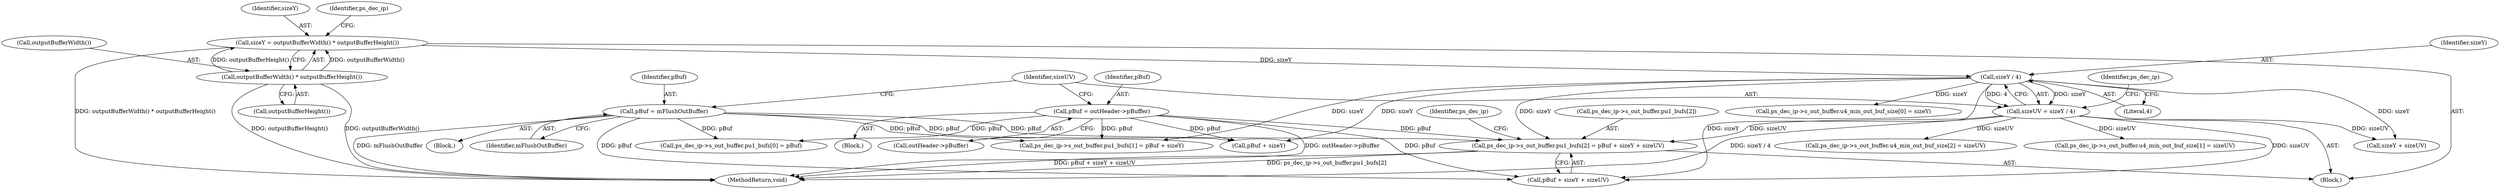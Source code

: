 digraph "1_Android_918eeaa29d99d257282fafec931b4bda0e3bae12_2@integer" {
"1000241" [label="(Call,ps_dec_ip->s_out_buffer.pu1_bufs[2] = pBuf + sizeY + sizeUV)"];
"1000186" [label="(Call,pBuf = mFlushOutBuffer)"];
"1000179" [label="(Call,pBuf = outHeader->pBuffer)"];
"1000191" [label="(Call,sizeY / 4)"];
"1000109" [label="(Call,sizeY = outputBufferWidth() * outputBufferHeight())"];
"1000111" [label="(Call,outputBufferWidth() * outputBufferHeight())"];
"1000189" [label="(Call,sizeUV = sizeY / 4)"];
"1000249" [label="(Call,pBuf + sizeY + sizeUV)"];
"1000189" [label="(Call,sizeUV = sizeY / 4)"];
"1000109" [label="(Call,sizeY = outputBufferWidth() * outputBufferHeight())"];
"1000111" [label="(Call,outputBufferWidth() * outputBufferHeight())"];
"1000179" [label="(Call,pBuf = outHeader->pBuffer)"];
"1000221" [label="(Call,ps_dec_ip->s_out_buffer.pu1_bufs[0] = pBuf)"];
"1000242" [label="(Call,ps_dec_ip->s_out_buffer.pu1_bufs[2])"];
"1000251" [label="(Call,sizeY + sizeUV)"];
"1000110" [label="(Identifier,sizeY)"];
"1000180" [label="(Identifier,pBuf)"];
"1000194" [label="(Call,ps_dec_ip->s_out_buffer.u4_min_out_buf_size[0] = sizeY)"];
"1000212" [label="(Call,ps_dec_ip->s_out_buffer.u4_min_out_buf_size[2] = sizeUV)"];
"1000178" [label="(Block,)"];
"1000118" [label="(Identifier,ps_dec_ip)"];
"1000113" [label="(Call,outputBufferHeight())"];
"1000193" [label="(Literal,4)"];
"1000230" [label="(Call,ps_dec_ip->s_out_buffer.pu1_bufs[1] = pBuf + sizeY)"];
"1000191" [label="(Call,sizeY / 4)"];
"1000190" [label="(Identifier,sizeUV)"];
"1000186" [label="(Call,pBuf = mFlushOutBuffer)"];
"1000262" [label="(MethodReturn,void)"];
"1000187" [label="(Identifier,pBuf)"];
"1000257" [label="(Identifier,ps_dec_ip)"];
"1000241" [label="(Call,ps_dec_ip->s_out_buffer.pu1_bufs[2] = pBuf + sizeY + sizeUV)"];
"1000112" [label="(Call,outputBufferWidth())"];
"1000238" [label="(Call,pBuf + sizeY)"];
"1000198" [label="(Identifier,ps_dec_ip)"];
"1000192" [label="(Identifier,sizeY)"];
"1000107" [label="(Block,)"];
"1000185" [label="(Block,)"];
"1000181" [label="(Call,outHeader->pBuffer)"];
"1000203" [label="(Call,ps_dec_ip->s_out_buffer.u4_min_out_buf_size[1] = sizeUV)"];
"1000188" [label="(Identifier,mFlushOutBuffer)"];
"1000241" -> "1000107"  [label="AST: "];
"1000241" -> "1000249"  [label="CFG: "];
"1000242" -> "1000241"  [label="AST: "];
"1000249" -> "1000241"  [label="AST: "];
"1000257" -> "1000241"  [label="CFG: "];
"1000241" -> "1000262"  [label="DDG: ps_dec_ip->s_out_buffer.pu1_bufs[2]"];
"1000241" -> "1000262"  [label="DDG: pBuf + sizeY + sizeUV"];
"1000186" -> "1000241"  [label="DDG: pBuf"];
"1000179" -> "1000241"  [label="DDG: pBuf"];
"1000191" -> "1000241"  [label="DDG: sizeY"];
"1000189" -> "1000241"  [label="DDG: sizeUV"];
"1000186" -> "1000185"  [label="AST: "];
"1000186" -> "1000188"  [label="CFG: "];
"1000187" -> "1000186"  [label="AST: "];
"1000188" -> "1000186"  [label="AST: "];
"1000190" -> "1000186"  [label="CFG: "];
"1000186" -> "1000262"  [label="DDG: mFlushOutBuffer"];
"1000186" -> "1000221"  [label="DDG: pBuf"];
"1000186" -> "1000230"  [label="DDG: pBuf"];
"1000186" -> "1000238"  [label="DDG: pBuf"];
"1000186" -> "1000249"  [label="DDG: pBuf"];
"1000179" -> "1000178"  [label="AST: "];
"1000179" -> "1000181"  [label="CFG: "];
"1000180" -> "1000179"  [label="AST: "];
"1000181" -> "1000179"  [label="AST: "];
"1000190" -> "1000179"  [label="CFG: "];
"1000179" -> "1000262"  [label="DDG: outHeader->pBuffer"];
"1000179" -> "1000221"  [label="DDG: pBuf"];
"1000179" -> "1000230"  [label="DDG: pBuf"];
"1000179" -> "1000238"  [label="DDG: pBuf"];
"1000179" -> "1000249"  [label="DDG: pBuf"];
"1000191" -> "1000189"  [label="AST: "];
"1000191" -> "1000193"  [label="CFG: "];
"1000192" -> "1000191"  [label="AST: "];
"1000193" -> "1000191"  [label="AST: "];
"1000189" -> "1000191"  [label="CFG: "];
"1000191" -> "1000189"  [label="DDG: sizeY"];
"1000191" -> "1000189"  [label="DDG: 4"];
"1000109" -> "1000191"  [label="DDG: sizeY"];
"1000191" -> "1000194"  [label="DDG: sizeY"];
"1000191" -> "1000230"  [label="DDG: sizeY"];
"1000191" -> "1000238"  [label="DDG: sizeY"];
"1000191" -> "1000249"  [label="DDG: sizeY"];
"1000191" -> "1000251"  [label="DDG: sizeY"];
"1000109" -> "1000107"  [label="AST: "];
"1000109" -> "1000111"  [label="CFG: "];
"1000110" -> "1000109"  [label="AST: "];
"1000111" -> "1000109"  [label="AST: "];
"1000118" -> "1000109"  [label="CFG: "];
"1000109" -> "1000262"  [label="DDG: outputBufferWidth() * outputBufferHeight()"];
"1000111" -> "1000109"  [label="DDG: outputBufferWidth()"];
"1000111" -> "1000109"  [label="DDG: outputBufferHeight()"];
"1000111" -> "1000113"  [label="CFG: "];
"1000112" -> "1000111"  [label="AST: "];
"1000113" -> "1000111"  [label="AST: "];
"1000111" -> "1000262"  [label="DDG: outputBufferWidth()"];
"1000111" -> "1000262"  [label="DDG: outputBufferHeight()"];
"1000189" -> "1000107"  [label="AST: "];
"1000190" -> "1000189"  [label="AST: "];
"1000198" -> "1000189"  [label="CFG: "];
"1000189" -> "1000262"  [label="DDG: sizeY / 4"];
"1000189" -> "1000203"  [label="DDG: sizeUV"];
"1000189" -> "1000212"  [label="DDG: sizeUV"];
"1000189" -> "1000249"  [label="DDG: sizeUV"];
"1000189" -> "1000251"  [label="DDG: sizeUV"];
}
